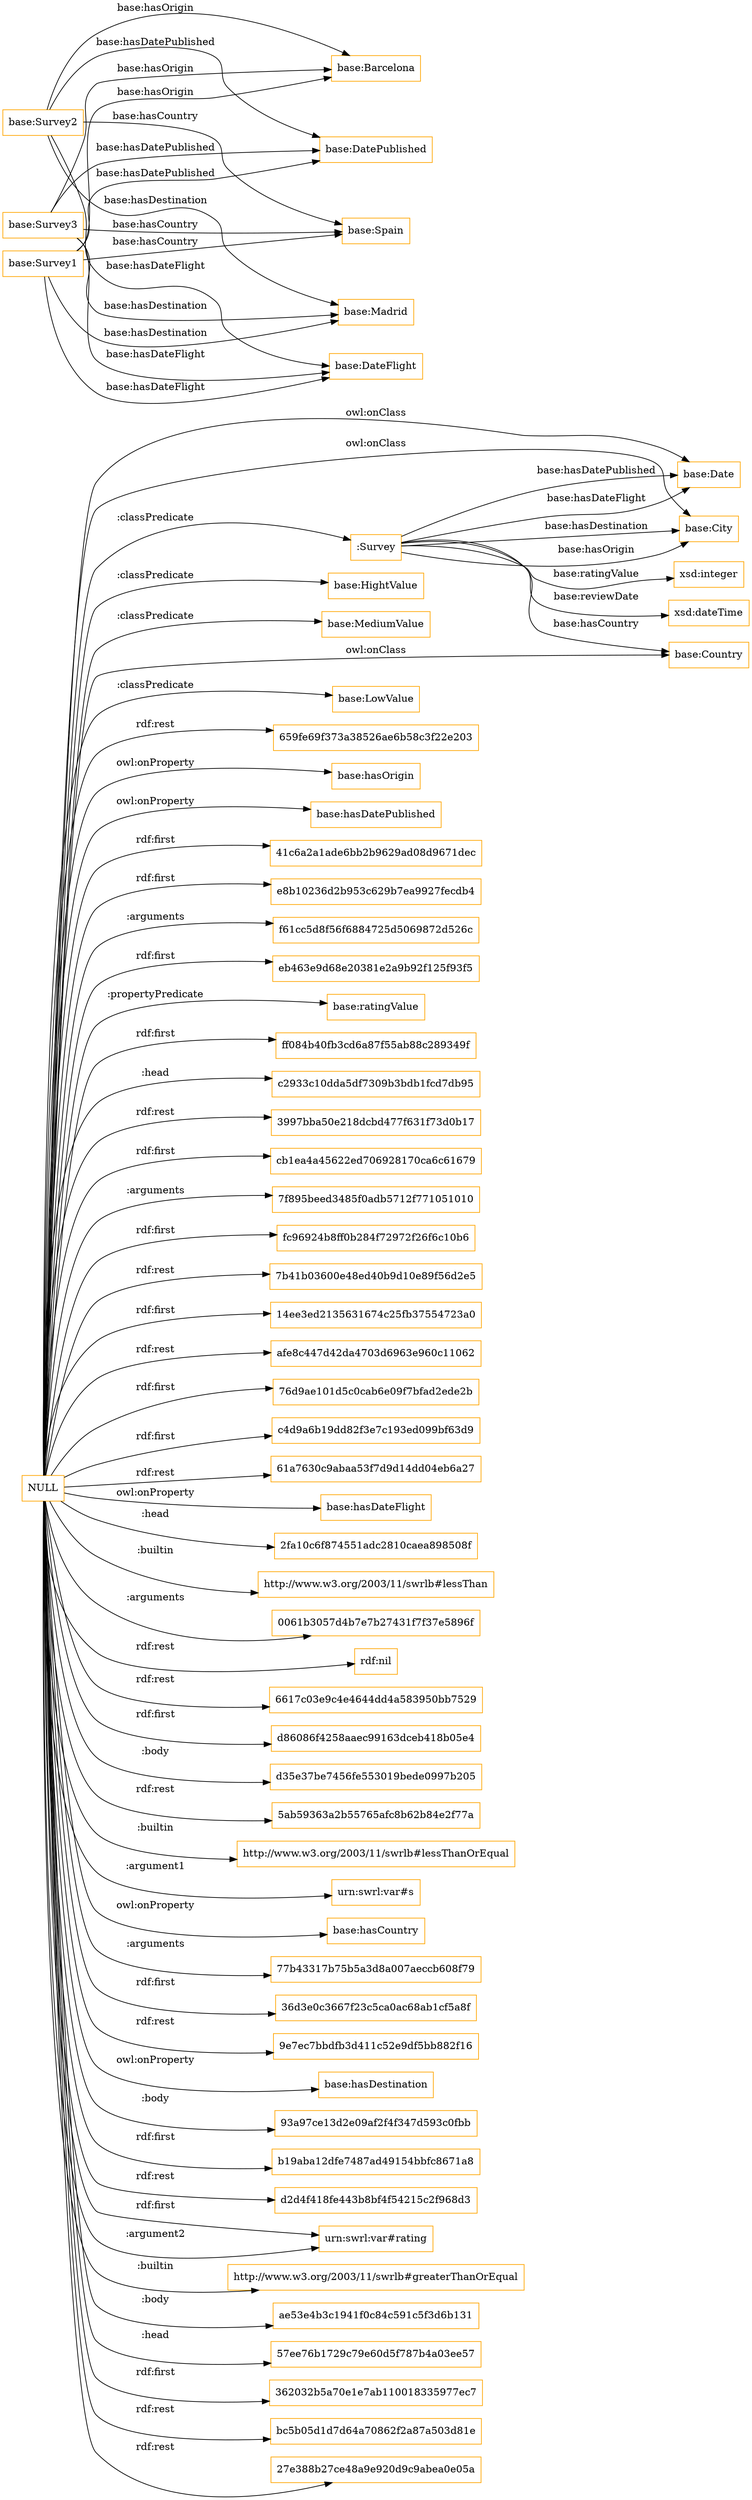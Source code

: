 digraph ar2dtool_diagram { 
rankdir=LR;
size="1501"
node [shape = rectangle, color="orange"]; "base:City" ":Survey" "base:HightValue" "base:Country" "base:MediumValue" "base:Date" "base:LowValue" ; /*classes style*/
	"base:Survey2" -> "base:Barcelona" [ label = "base:hasOrigin" ];
	"base:Survey2" -> "base:Madrid" [ label = "base:hasDestination" ];
	"base:Survey2" -> "base:DatePublished" [ label = "base:hasDatePublished" ];
	"base:Survey2" -> "base:DateFlight" [ label = "base:hasDateFlight" ];
	"base:Survey2" -> "base:Spain" [ label = "base:hasCountry" ];
	"base:Survey3" -> "base:Barcelona" [ label = "base:hasOrigin" ];
	"base:Survey3" -> "base:Madrid" [ label = "base:hasDestination" ];
	"base:Survey3" -> "base:DatePublished" [ label = "base:hasDatePublished" ];
	"base:Survey3" -> "base:DateFlight" [ label = "base:hasDateFlight" ];
	"base:Survey3" -> "base:Spain" [ label = "base:hasCountry" ];
	"NULL" -> "659fe69f373a38526ae6b58c3f22e203" [ label = "rdf:rest" ];
	"NULL" -> "base:hasOrigin" [ label = "owl:onProperty" ];
	"NULL" -> "base:hasDatePublished" [ label = "owl:onProperty" ];
	"NULL" -> "41c6a2a1ade6bb2b9629ad08d9671dec" [ label = "rdf:first" ];
	"NULL" -> "e8b10236d2b953c629b7ea9927fecdb4" [ label = "rdf:first" ];
	"NULL" -> "f61cc5d8f56f6884725d5069872d526c" [ label = ":arguments" ];
	"NULL" -> "eb463e9d68e20381e2a9b92f125f93f5" [ label = "rdf:first" ];
	"NULL" -> "base:ratingValue" [ label = ":propertyPredicate" ];
	"NULL" -> "ff084b40fb3cd6a87f55ab88c289349f" [ label = "rdf:first" ];
	"NULL" -> "c2933c10dda5df7309b3bdb1fcd7db95" [ label = ":head" ];
	"NULL" -> "3997bba50e218dcbd477f631f73d0b17" [ label = "rdf:rest" ];
	"NULL" -> "cb1ea4a45622ed706928170ca6c61679" [ label = "rdf:first" ];
	"NULL" -> "7f895beed3485f0adb5712f771051010" [ label = ":arguments" ];
	"NULL" -> "fc96924b8ff0b284f72972f26f6c10b6" [ label = "rdf:first" ];
	"NULL" -> "7b41b03600e48ed40b9d10e89f56d2e5" [ label = "rdf:rest" ];
	"NULL" -> "14ee3ed2135631674c25fb37554723a0" [ label = "rdf:first" ];
	"NULL" -> "base:HightValue" [ label = ":classPredicate" ];
	"NULL" -> "afe8c447d42da4703d6963e960c11062" [ label = "rdf:rest" ];
	"NULL" -> "76d9ae101d5c0cab6e09f7bfad2ede2b" [ label = "rdf:first" ];
	"NULL" -> "c4d9a6b19dd82f3e7c193ed099bf63d9" [ label = "rdf:first" ];
	"NULL" -> "base:Country" [ label = "owl:onClass" ];
	"NULL" -> "base:City" [ label = "owl:onClass" ];
	"NULL" -> "61a7630c9abaa53f7d9d14dd04eb6a27" [ label = "rdf:rest" ];
	"NULL" -> "base:hasDateFlight" [ label = "owl:onProperty" ];
	"NULL" -> "2fa10c6f874551adc2810caea898508f" [ label = ":head" ];
	"NULL" -> "base:Date" [ label = "owl:onClass" ];
	"NULL" -> "http://www.w3.org/2003/11/swrlb#lessThan" [ label = ":builtin" ];
	"NULL" -> "0061b3057d4b7e7b27431f7f37e5896f" [ label = ":arguments" ];
	"NULL" -> "rdf:nil" [ label = "rdf:rest" ];
	"NULL" -> "6617c03e9c4e4644dd4a583950bb7529" [ label = "rdf:rest" ];
	"NULL" -> "d86086f4258aaec99163dceb418b05e4" [ label = "rdf:first" ];
	"NULL" -> "d35e37be7456fe553019bede0997b205" [ label = ":body" ];
	"NULL" -> "5ab59363a2b55765afc8b62b84e2f77a" [ label = "rdf:rest" ];
	"NULL" -> "http://www.w3.org/2003/11/swrlb#lessThanOrEqual" [ label = ":builtin" ];
	"NULL" -> "urn:swrl:var#s" [ label = ":argument1" ];
	"NULL" -> "base:hasCountry" [ label = "owl:onProperty" ];
	"NULL" -> "77b43317b75b5a3d8a007aeccb608f79" [ label = ":arguments" ];
	"NULL" -> "36d3e0c3667f23c5ca0ac68ab1cf5a8f" [ label = "rdf:first" ];
	"NULL" -> "9e7ec7bbdfb3d411c52e9df5bb882f16" [ label = "rdf:rest" ];
	"NULL" -> "base:hasDestination" [ label = "owl:onProperty" ];
	"NULL" -> "93a97ce13d2e09af2f4f347d593c0fbb" [ label = ":body" ];
	"NULL" -> "b19aba12dfe7487ad49154bbfc8671a8" [ label = "rdf:first" ];
	"NULL" -> "base:LowValue" [ label = ":classPredicate" ];
	"NULL" -> ":Survey" [ label = ":classPredicate" ];
	"NULL" -> "d2d4f418fe443b8bf4f54215c2f968d3" [ label = "rdf:rest" ];
	"NULL" -> "urn:swrl:var#rating" [ label = "rdf:first" ];
	"NULL" -> "http://www.w3.org/2003/11/swrlb#greaterThanOrEqual" [ label = ":builtin" ];
	"NULL" -> "ae53e4b3c1941f0c84c591c5f3d6b131" [ label = ":body" ];
	"NULL" -> "urn:swrl:var#rating" [ label = ":argument2" ];
	"NULL" -> "57ee76b1729c79e60d5f787b4a03ee57" [ label = ":head" ];
	"NULL" -> "362032b5a70e1e7ab110018335977ec7" [ label = "rdf:first" ];
	"NULL" -> "bc5b05d1d7d64a70862f2a87a503d81e" [ label = "rdf:rest" ];
	"NULL" -> "base:MediumValue" [ label = ":classPredicate" ];
	"NULL" -> "27e388b27ce48a9e920d9c9abea0e05a" [ label = "rdf:rest" ];
	"base:Survey1" -> "base:Barcelona" [ label = "base:hasOrigin" ];
	"base:Survey1" -> "base:Madrid" [ label = "base:hasDestination" ];
	"base:Survey1" -> "base:DatePublished" [ label = "base:hasDatePublished" ];
	"base:Survey1" -> "base:DateFlight" [ label = "base:hasDateFlight" ];
	"base:Survey1" -> "base:Spain" [ label = "base:hasCountry" ];
	":Survey" -> "base:City" [ label = "base:hasOrigin" ];
	":Survey" -> "base:Date" [ label = "base:hasDatePublished" ];
	":Survey" -> "base:City" [ label = "base:hasDestination" ];
	":Survey" -> "xsd:integer" [ label = "base:ratingValue" ];
	":Survey" -> "base:Date" [ label = "base:hasDateFlight" ];
	":Survey" -> "xsd:dateTime" [ label = "base:reviewDate" ];
	":Survey" -> "base:Country" [ label = "base:hasCountry" ];

}
